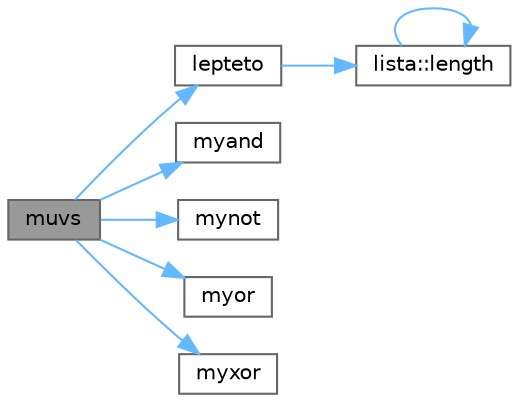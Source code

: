 digraph "muvs"
{
 // LATEX_PDF_SIZE
  bgcolor="transparent";
  edge [fontname=Helvetica,fontsize=10,labelfontname=Helvetica,labelfontsize=10];
  node [fontname=Helvetica,fontsize=10,shape=box,height=0.2,width=0.4];
  rankdir="LR";
  Node1 [id="Node000001",label="muvs",height=0.2,width=0.4,color="gray40", fillcolor="grey60", style="filled", fontcolor="black",tooltip=" "];
  Node1 -> Node2 [id="edge15_Node000001_Node000002",color="steelblue1",style="solid",tooltip=" "];
  Node2 [id="Node000002",label="lepteto",height=0.2,width=0.4,color="grey40", fillcolor="white", style="filled",URL="$text__module_8cpp.html#a03a0ce27639dfeafbf0b8e3e94741651",tooltip=" "];
  Node2 -> Node3 [id="edge16_Node000002_Node000003",color="steelblue1",style="solid",tooltip=" "];
  Node3 [id="Node000003",label="lista::length",height=0.2,width=0.4,color="grey40", fillcolor="white", style="filled",URL="$classlista.html#a5baaf78ac201a75e49f18110daed7fd6",tooltip=" "];
  Node3 -> Node3 [id="edge17_Node000003_Node000003",color="steelblue1",style="solid",tooltip=" "];
  Node1 -> Node4 [id="edge18_Node000001_Node000004",color="steelblue1",style="solid",tooltip=" "];
  Node4 [id="Node000004",label="myand",height=0.2,width=0.4,color="grey40", fillcolor="white", style="filled",URL="$text__module_8cpp.html#a5a820a0e7dd4578abeb30e7d82396f01",tooltip=" "];
  Node1 -> Node5 [id="edge19_Node000001_Node000005",color="steelblue1",style="solid",tooltip=" "];
  Node5 [id="Node000005",label="mynot",height=0.2,width=0.4,color="grey40", fillcolor="white", style="filled",URL="$text__module_8cpp.html#ad670db7bf59a28c821825d5c379811bb",tooltip=" "];
  Node1 -> Node6 [id="edge20_Node000001_Node000006",color="steelblue1",style="solid",tooltip=" "];
  Node6 [id="Node000006",label="myor",height=0.2,width=0.4,color="grey40", fillcolor="white", style="filled",URL="$text__module_8cpp.html#adc5c1b52d18783f933cb564cea81b221",tooltip=" "];
  Node1 -> Node7 [id="edge21_Node000001_Node000007",color="steelblue1",style="solid",tooltip=" "];
  Node7 [id="Node000007",label="myxor",height=0.2,width=0.4,color="grey40", fillcolor="white", style="filled",URL="$text__module_8cpp.html#a42e733bd26080ab8d6cb4213dc6c4cfc",tooltip=" "];
}
